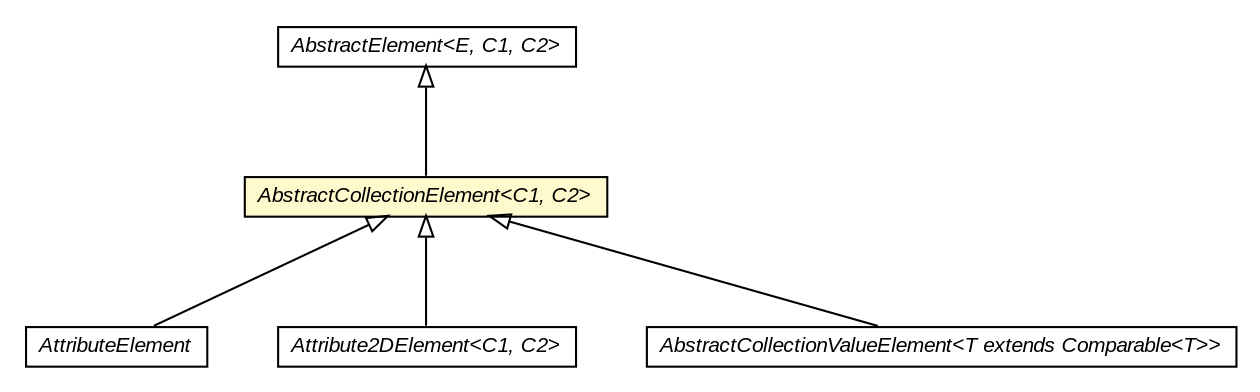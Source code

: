 #!/usr/local/bin/dot
#
# Class diagram 
# Generated by UMLGraph version 5.3 (http://www.umlgraph.org/)
#

digraph G {
	edge [fontname="arial",fontsize=10,labelfontname="arial",labelfontsize=10];
	node [fontname="arial",fontsize=10,shape=plaintext];
	nodesep=0.25;
	ranksep=0.5;
	// context.arch.discoverer.component.AttributeElement
	c157629 [label=<<table title="context.arch.discoverer.component.AttributeElement" border="0" cellborder="1" cellspacing="0" cellpadding="2" port="p" href="./AttributeElement.html">
		<tr><td><table border="0" cellspacing="0" cellpadding="1">
<tr><td align="center" balign="center"><font face="arial italic"> AttributeElement </font></td></tr>
		</table></td></tr>
		</table>>, fontname="arial", fontcolor="black", fontsize=10.0];
	// context.arch.discoverer.component.Attribute2DElement<C1, C2>
	c157630 [label=<<table title="context.arch.discoverer.component.Attribute2DElement" border="0" cellborder="1" cellspacing="0" cellpadding="2" port="p" href="./Attribute2DElement.html">
		<tr><td><table border="0" cellspacing="0" cellpadding="1">
<tr><td align="center" balign="center"><font face="arial italic"> Attribute2DElement&lt;C1, C2&gt; </font></td></tr>
		</table></td></tr>
		</table>>, fontname="arial", fontcolor="black", fontsize=10.0];
	// context.arch.discoverer.component.AbstractElement<E, C1, C2>
	c157633 [label=<<table title="context.arch.discoverer.component.AbstractElement" border="0" cellborder="1" cellspacing="0" cellpadding="2" port="p" href="./AbstractElement.html">
		<tr><td><table border="0" cellspacing="0" cellpadding="1">
<tr><td align="center" balign="center"><font face="arial italic"> AbstractElement&lt;E, C1, C2&gt; </font></td></tr>
		</table></td></tr>
		</table>>, fontname="arial", fontcolor="black", fontsize=10.0];
	// context.arch.discoverer.component.AbstractCollectionValueElement<T extends java.lang.Comparable<T>>
	c157634 [label=<<table title="context.arch.discoverer.component.AbstractCollectionValueElement" border="0" cellborder="1" cellspacing="0" cellpadding="2" port="p" href="./AbstractCollectionValueElement.html">
		<tr><td><table border="0" cellspacing="0" cellpadding="1">
<tr><td align="center" balign="center"><font face="arial italic"> AbstractCollectionValueElement&lt;T extends Comparable&lt;T&gt;&gt; </font></td></tr>
		</table></td></tr>
		</table>>, fontname="arial", fontcolor="black", fontsize=10.0];
	// context.arch.discoverer.component.AbstractCollectionElement<C1, C2>
	c157635 [label=<<table title="context.arch.discoverer.component.AbstractCollectionElement" border="0" cellborder="1" cellspacing="0" cellpadding="2" port="p" bgcolor="lemonChiffon" href="./AbstractCollectionElement.html">
		<tr><td><table border="0" cellspacing="0" cellpadding="1">
<tr><td align="center" balign="center"><font face="arial italic"> AbstractCollectionElement&lt;C1, C2&gt; </font></td></tr>
		</table></td></tr>
		</table>>, fontname="arial", fontcolor="black", fontsize=10.0];
	//context.arch.discoverer.component.AttributeElement extends context.arch.discoverer.component.AbstractCollectionElement<context.arch.storage.AttributeNameValue<?>, context.arch.storage.AttributeNameValue<?>>
	c157635:p -> c157629:p [dir=back,arrowtail=empty];
	//context.arch.discoverer.component.Attribute2DElement<C1, C2> extends context.arch.discoverer.component.AbstractCollectionElement<C1, C2>
	c157635:p -> c157630:p [dir=back,arrowtail=empty];
	//context.arch.discoverer.component.AbstractCollectionValueElement<T extends java.lang.Comparable<T>> extends context.arch.discoverer.component.AbstractCollectionElement<T, T>
	c157635:p -> c157634:p [dir=back,arrowtail=empty];
	//context.arch.discoverer.component.AbstractCollectionElement<C1, C2> extends context.arch.discoverer.component.AbstractElement<java.util.Collection<C1>, C1, C2>
	c157633:p -> c157635:p [dir=back,arrowtail=empty];
}


